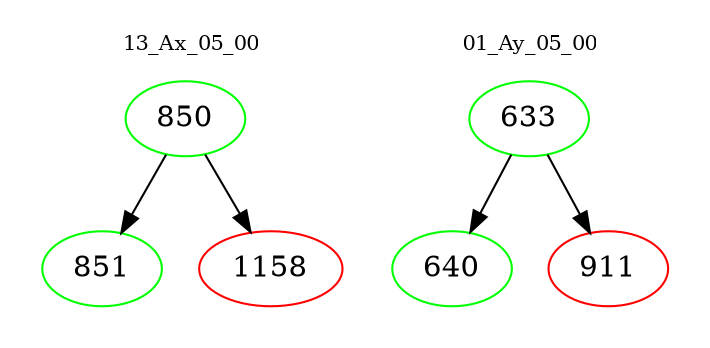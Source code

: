 digraph{
subgraph cluster_0 {
color = white
label = "13_Ax_05_00";
fontsize=10;
T0_850 [label="850", color="green"]
T0_850 -> T0_851 [color="black"]
T0_851 [label="851", color="green"]
T0_850 -> T0_1158 [color="black"]
T0_1158 [label="1158", color="red"]
}
subgraph cluster_1 {
color = white
label = "01_Ay_05_00";
fontsize=10;
T1_633 [label="633", color="green"]
T1_633 -> T1_640 [color="black"]
T1_640 [label="640", color="green"]
T1_633 -> T1_911 [color="black"]
T1_911 [label="911", color="red"]
}
}

